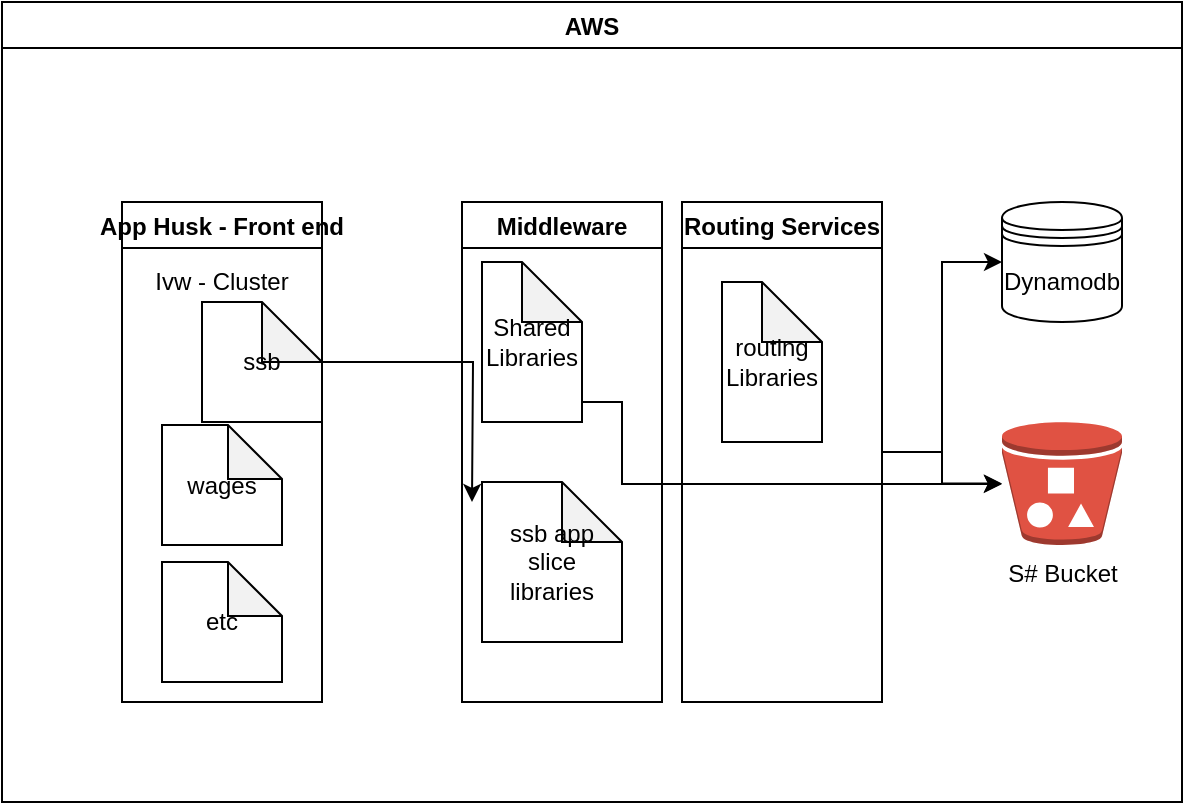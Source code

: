 <mxfile version="13.8.1" type="github">
  <diagram id="hg-Lru1vYjQolb5g_Q9q" name="Page-1">
    <mxGraphModel dx="774" dy="380" grid="1" gridSize="10" guides="1" tooltips="1" connect="1" arrows="1" fold="1" page="1" pageScale="1" pageWidth="850" pageHeight="1100" math="0" shadow="0">
      <root>
        <mxCell id="0" />
        <mxCell id="1" parent="0" />
        <mxCell id="H_olVDg7oaT_601Embwo-13" style="edgeStyle=orthogonalEdgeStyle;rounded=0;orthogonalLoop=1;jettySize=auto;html=1;entryX=0;entryY=0.5;entryDx=0;entryDy=0;" parent="1" source="H_olVDg7oaT_601Embwo-7" edge="1">
          <mxGeometry relative="1" as="geometry">
            <mxPoint x="260" y="280" as="sourcePoint" />
            <mxPoint x="285" y="280" as="targetPoint" />
          </mxGeometry>
        </mxCell>
        <mxCell id="H_olVDg7oaT_601Embwo-7" value="ssb" style="shape=note;whiteSpace=wrap;html=1;backgroundOutline=1;darkOpacity=0.05;" parent="1" vertex="1">
          <mxGeometry x="150" y="180" width="60" height="60" as="geometry" />
        </mxCell>
        <mxCell id="H_olVDg7oaT_601Embwo-14" value="App Husk - Front end" style="swimlane;" parent="1" vertex="1">
          <mxGeometry x="110" y="130" width="100" height="250" as="geometry" />
        </mxCell>
        <mxCell id="H_olVDg7oaT_601Embwo-29" value="wages" style="shape=note;whiteSpace=wrap;html=1;backgroundOutline=1;darkOpacity=0.05;size=27;" parent="H_olVDg7oaT_601Embwo-14" vertex="1">
          <mxGeometry x="20" y="111.5" width="60" height="60" as="geometry" />
        </mxCell>
        <mxCell id="H_olVDg7oaT_601Embwo-30" value="etc" style="shape=note;whiteSpace=wrap;html=1;backgroundOutline=1;darkOpacity=0.05;size=27;" parent="H_olVDg7oaT_601Embwo-14" vertex="1">
          <mxGeometry x="20" y="180" width="60" height="60" as="geometry" />
        </mxCell>
        <mxCell id="H_olVDg7oaT_601Embwo-33" value="Ivw - Cluster" style="text;html=1;strokeColor=none;fillColor=none;align=center;verticalAlign=middle;whiteSpace=wrap;rounded=0;" parent="H_olVDg7oaT_601Embwo-14" vertex="1">
          <mxGeometry x="15" y="30" width="70" height="20" as="geometry" />
        </mxCell>
        <mxCell id="H_olVDg7oaT_601Embwo-18" value="Middleware" style="swimlane;" parent="1" vertex="1">
          <mxGeometry x="280" y="130" width="100" height="250" as="geometry" />
        </mxCell>
        <mxCell id="H_olVDg7oaT_601Embwo-20" value="Shared Libraries" style="shape=note;whiteSpace=wrap;html=1;backgroundOutline=1;darkOpacity=0.05;" parent="H_olVDg7oaT_601Embwo-18" vertex="1">
          <mxGeometry x="10" y="30" width="50" height="80" as="geometry" />
        </mxCell>
        <mxCell id="H_olVDg7oaT_601Embwo-21" value="ssb app slice libraries" style="shape=note;whiteSpace=wrap;html=1;backgroundOutline=1;darkOpacity=0.05;" parent="H_olVDg7oaT_601Embwo-18" vertex="1">
          <mxGeometry x="10" y="140" width="70" height="80" as="geometry" />
        </mxCell>
        <mxCell id="H_olVDg7oaT_601Embwo-27" style="edgeStyle=orthogonalEdgeStyle;rounded=0;orthogonalLoop=1;jettySize=auto;html=1;" parent="1" source="H_olVDg7oaT_601Embwo-19" target="H_olVDg7oaT_601Embwo-26" edge="1">
          <mxGeometry relative="1" as="geometry" />
        </mxCell>
        <mxCell id="H_olVDg7oaT_601Embwo-28" style="edgeStyle=orthogonalEdgeStyle;rounded=0;orthogonalLoop=1;jettySize=auto;html=1;entryX=0;entryY=0.5;entryDx=0;entryDy=0;" parent="1" source="H_olVDg7oaT_601Embwo-19" target="H_olVDg7oaT_601Embwo-25" edge="1">
          <mxGeometry relative="1" as="geometry" />
        </mxCell>
        <mxCell id="H_olVDg7oaT_601Embwo-19" value="Routing Services" style="swimlane;" parent="1" vertex="1">
          <mxGeometry x="390" y="130" width="100" height="250" as="geometry" />
        </mxCell>
        <mxCell id="H_olVDg7oaT_601Embwo-22" value="routing Libraries" style="shape=note;whiteSpace=wrap;html=1;backgroundOutline=1;darkOpacity=0.05;" parent="H_olVDg7oaT_601Embwo-19" vertex="1">
          <mxGeometry x="20" y="40" width="50" height="80" as="geometry" />
        </mxCell>
        <mxCell id="H_olVDg7oaT_601Embwo-23" value="AWS" style="swimlane;" parent="1" vertex="1">
          <mxGeometry x="50" y="30" width="590" height="400" as="geometry" />
        </mxCell>
        <mxCell id="H_olVDg7oaT_601Embwo-25" value="Dynamodb" style="shape=datastore;whiteSpace=wrap;html=1;" parent="H_olVDg7oaT_601Embwo-23" vertex="1">
          <mxGeometry x="500" y="100" width="60" height="60" as="geometry" />
        </mxCell>
        <mxCell id="H_olVDg7oaT_601Embwo-26" value="S# Bucket" style="outlineConnect=0;dashed=0;verticalLabelPosition=bottom;verticalAlign=top;align=center;html=1;shape=mxgraph.aws3.bucket_with_objects;fillColor=#E05243;gradientColor=none;" parent="H_olVDg7oaT_601Embwo-23" vertex="1">
          <mxGeometry x="500" y="210" width="60" height="61.5" as="geometry" />
        </mxCell>
        <mxCell id="H_olVDg7oaT_601Embwo-31" style="edgeStyle=orthogonalEdgeStyle;rounded=0;orthogonalLoop=1;jettySize=auto;html=1;" parent="1" source="H_olVDg7oaT_601Embwo-20" target="H_olVDg7oaT_601Embwo-26" edge="1">
          <mxGeometry relative="1" as="geometry">
            <Array as="points">
              <mxPoint x="360" y="230" />
              <mxPoint x="360" y="271" />
            </Array>
          </mxGeometry>
        </mxCell>
      </root>
    </mxGraphModel>
  </diagram>
</mxfile>

